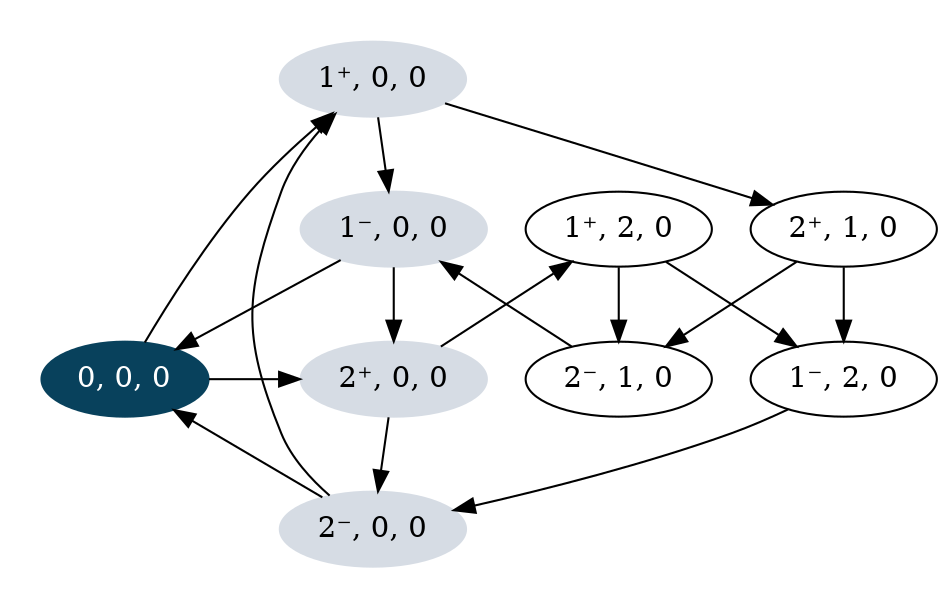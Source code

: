 digraph G {
    subgraph cluster_0 {
        peripheries=0;
        node [style=filled fontcolor="white" fillcolor="#08415C" color="#08415C"];
        "0, 0, 0";
    }
    
    subgraph cluster_1 {
        peripheries=0
        node [style=filled fillcolor="#D6DCE4" color="#D6DCE4"];
        "1⁺, 0, 0";
        "1⁻, 0, 0";
        "2⁺, 0, 0";
        "2⁻, 0, 0";
    }
    "0, 0, 0" -> "1⁺, 0, 0";
    "0, 0, 0" -> "2⁺, 0, 0";
    "1⁺, 0, 0" -> "1⁻, 0, 0";
    "2⁺, 0, 0" -> "2⁻, 0, 0";
    "1⁻, 0, 0" -> "0, 0, 0";
    "1⁻, 0, 0" -> "2⁺, 0, 0";
    "2⁻, 0, 0" -> "0, 0, 0";
    "2⁻, 0, 0" -> "1⁺, 0, 0";
    
    
    "1⁺, 0, 0" -> "2⁺, 1, 0";
    "2⁺, 0, 0" -> "1⁺, 2, 0";
    "2⁺, 1, 0" -> "2⁻, 1, 0";
    "2⁺, 1, 0" -> "1⁻, 2, 0";
    "1⁺, 2, 0" -> "2⁻, 1, 0";
    "1⁺, 2, 0" -> "1⁻, 2, 0";
    "2⁻, 1, 0" -> "1⁻, 0, 0";
    "1⁻, 2, 0" -> "2⁻, 0, 0";
}